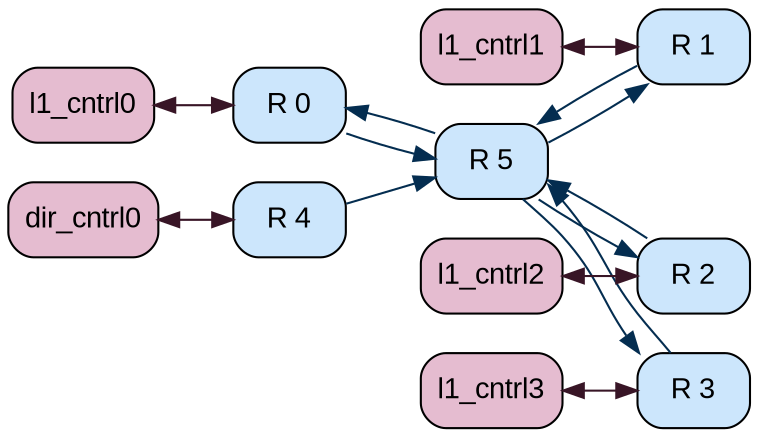 graph G {
rankdir=LR;
"system.ruby.network.routers0" [color="#000000", fillcolor="#cce6fc", fontcolor="#000000", fontname=Arial, fontsize=14, label="R 0", shape=Mrecord, style="rounded, filled"];
"system.ruby.network.routers1" [color="#000000", fillcolor="#cce6fc", fontcolor="#000000", fontname=Arial, fontsize=14, label="R 1", shape=Mrecord, style="rounded, filled"];
"system.ruby.network.routers2" [color="#000000", fillcolor="#cce6fc", fontcolor="#000000", fontname=Arial, fontsize=14, label="R 2", shape=Mrecord, style="rounded, filled"];
"system.ruby.network.routers3" [color="#000000", fillcolor="#cce6fc", fontcolor="#000000", fontname=Arial, fontsize=14, label="R 3", shape=Mrecord, style="rounded, filled"];
"system.ruby.network.routers4" [color="#000000", fillcolor="#cce6fc", fontcolor="#000000", fontname=Arial, fontsize=14, label="R 4", shape=Mrecord, style="rounded, filled"];
"system.ruby.network.routers5" [color="#000000", fillcolor="#cce6fc", fontcolor="#000000", fontname=Arial, fontsize=14, label="R 5", shape=Mrecord, style="rounded, filled"];
"system.ruby.network.routers0" -- "system.ruby.network.routers5"  [color="#042d50", dir=forward, weight=0.5];
"system.ruby.network.routers1" -- "system.ruby.network.routers5"  [color="#042d50", dir=forward, weight=0.5];
"system.ruby.network.routers2" -- "system.ruby.network.routers5"  [color="#042d50", dir=forward, weight=0.5];
"system.ruby.network.routers3" -- "system.ruby.network.routers5"  [color="#042d50", dir=forward, weight=0.5];
"system.ruby.network.routers4" -- "system.ruby.network.routers5"  [color="#042d50", dir=forward, weight=0.5];
"system.ruby.network.routers5" -- "system.ruby.network.routers0"  [color="#042d50", dir=forward, weight=0.5];
"system.ruby.network.routers5" -- "system.ruby.network.routers1"  [color="#042d50", dir=forward, weight=0.5];
"system.ruby.network.routers5" -- "system.ruby.network.routers2"  [color="#042d50", dir=forward, weight=0.5];
"system.ruby.network.routers5" -- "system.ruby.network.routers3"  [color="#042d50", dir=forward, weight=0.5];
"system.ruby.l1_cntrl0" [color="#000000", fillcolor="#e5bcd0", fontcolor="#000000", fontname=Arial, fontsize=14, label=l1_cntrl0, shape=Mrecord, style="rounded, filled"];
"system.ruby.l1_cntrl0" -- "system.ruby.network.routers0"  [color="#381526", dir=both, weight=1.0];
"system.ruby.l1_cntrl1" [color="#000000", fillcolor="#e5bcd0", fontcolor="#000000", fontname=Arial, fontsize=14, label=l1_cntrl1, shape=Mrecord, style="rounded, filled"];
"system.ruby.l1_cntrl1" -- "system.ruby.network.routers1"  [color="#381526", dir=both, weight=1.0];
"system.ruby.l1_cntrl2" [color="#000000", fillcolor="#e5bcd0", fontcolor="#000000", fontname=Arial, fontsize=14, label=l1_cntrl2, shape=Mrecord, style="rounded, filled"];
"system.ruby.l1_cntrl2" -- "system.ruby.network.routers2"  [color="#381526", dir=both, weight=1.0];
"system.ruby.l1_cntrl3" [color="#000000", fillcolor="#e5bcd0", fontcolor="#000000", fontname=Arial, fontsize=14, label=l1_cntrl3, shape=Mrecord, style="rounded, filled"];
"system.ruby.l1_cntrl3" -- "system.ruby.network.routers3"  [color="#381526", dir=both, weight=1.0];
"system.ruby.dir_cntrl0" [color="#000000", fillcolor="#e5bcd0", fontcolor="#000000", fontname=Arial, fontsize=14, label=dir_cntrl0, shape=Mrecord, style="rounded, filled"];
"system.ruby.dir_cntrl0" -- "system.ruby.network.routers4"  [color="#381526", dir=both, weight=1.0];
}
